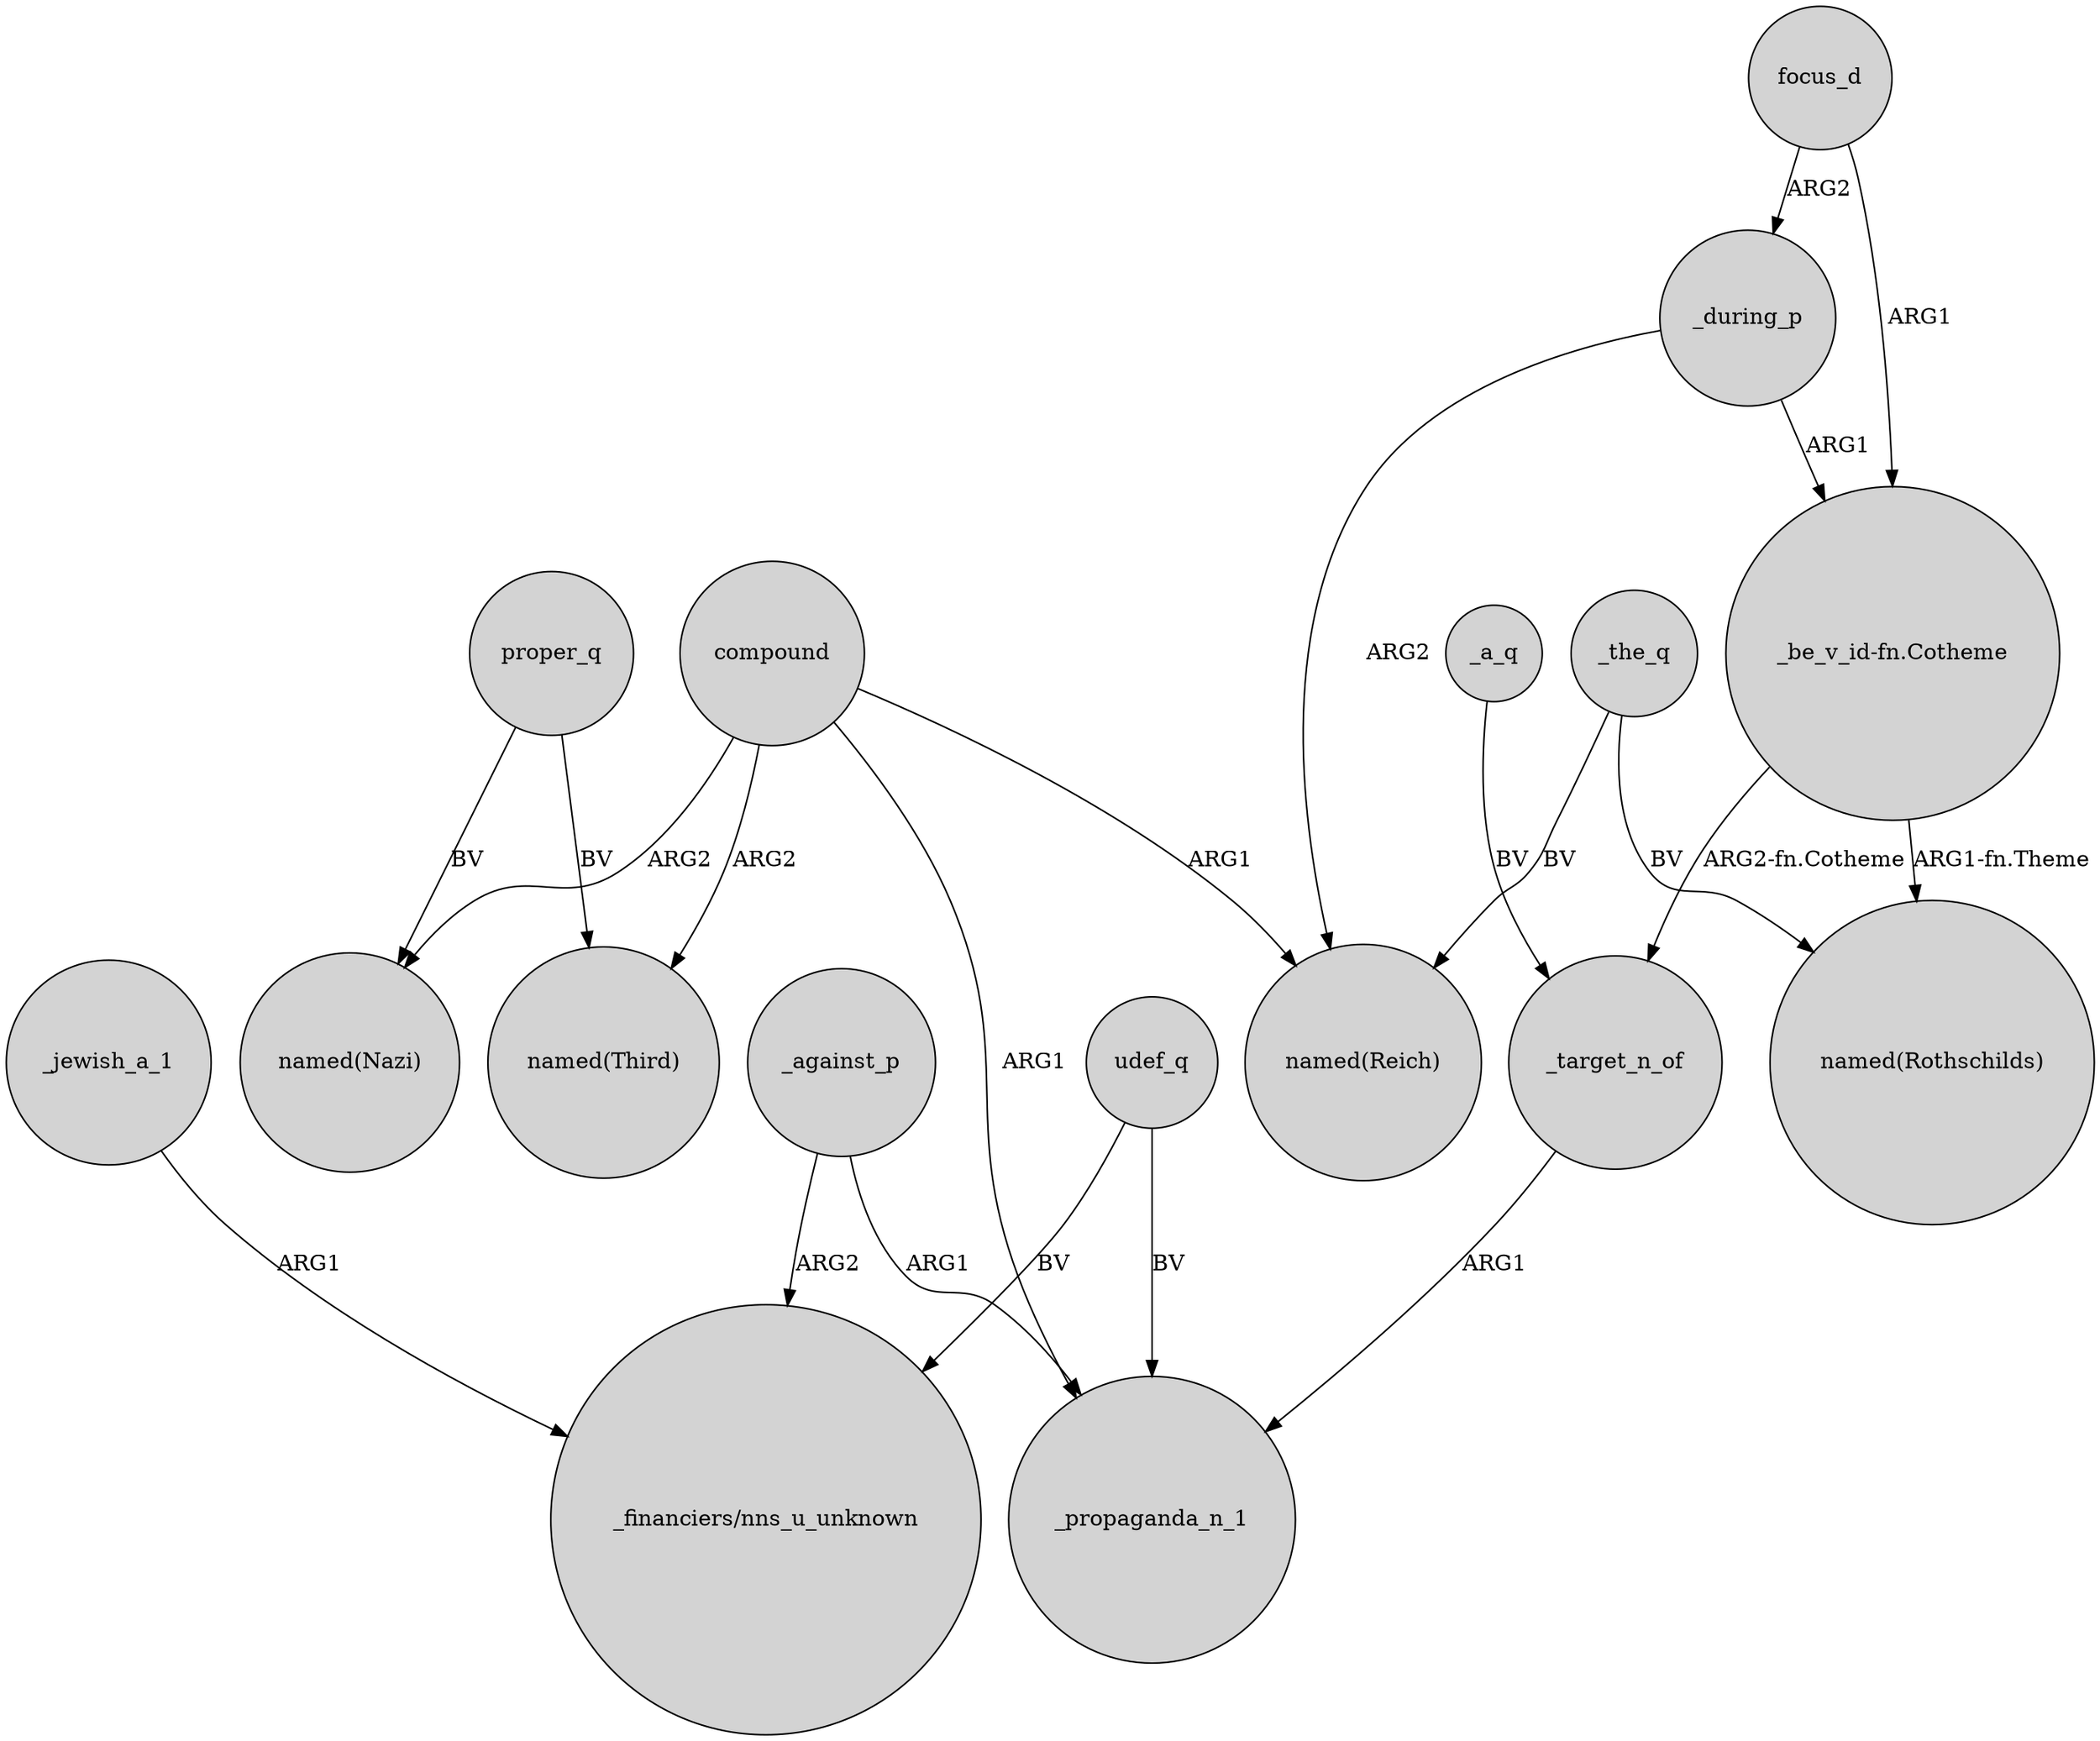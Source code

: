 digraph {
	node [shape=circle style=filled]
	_during_p -> "named(Reich)" [label=ARG2]
	focus_d -> _during_p [label=ARG2]
	proper_q -> "named(Third)" [label=BV]
	_jewish_a_1 -> "_financiers/nns_u_unknown" [label=ARG1]
	compound -> "named(Reich)" [label=ARG1]
	_against_p -> _propaganda_n_1 [label=ARG1]
	_the_q -> "named(Reich)" [label=BV]
	proper_q -> "named(Nazi)" [label=BV]
	_target_n_of -> _propaganda_n_1 [label=ARG1]
	_against_p -> "_financiers/nns_u_unknown" [label=ARG2]
	compound -> "named(Third)" [label=ARG2]
	compound -> _propaganda_n_1 [label=ARG1]
	udef_q -> _propaganda_n_1 [label=BV]
	_during_p -> "_be_v_id-fn.Cotheme" [label=ARG1]
	_the_q -> "named(Rothschilds)" [label=BV]
	focus_d -> "_be_v_id-fn.Cotheme" [label=ARG1]
	udef_q -> "_financiers/nns_u_unknown" [label=BV]
	compound -> "named(Nazi)" [label=ARG2]
	"_be_v_id-fn.Cotheme" -> "named(Rothschilds)" [label="ARG1-fn.Theme"]
	"_be_v_id-fn.Cotheme" -> _target_n_of [label="ARG2-fn.Cotheme"]
	_a_q -> _target_n_of [label=BV]
}
